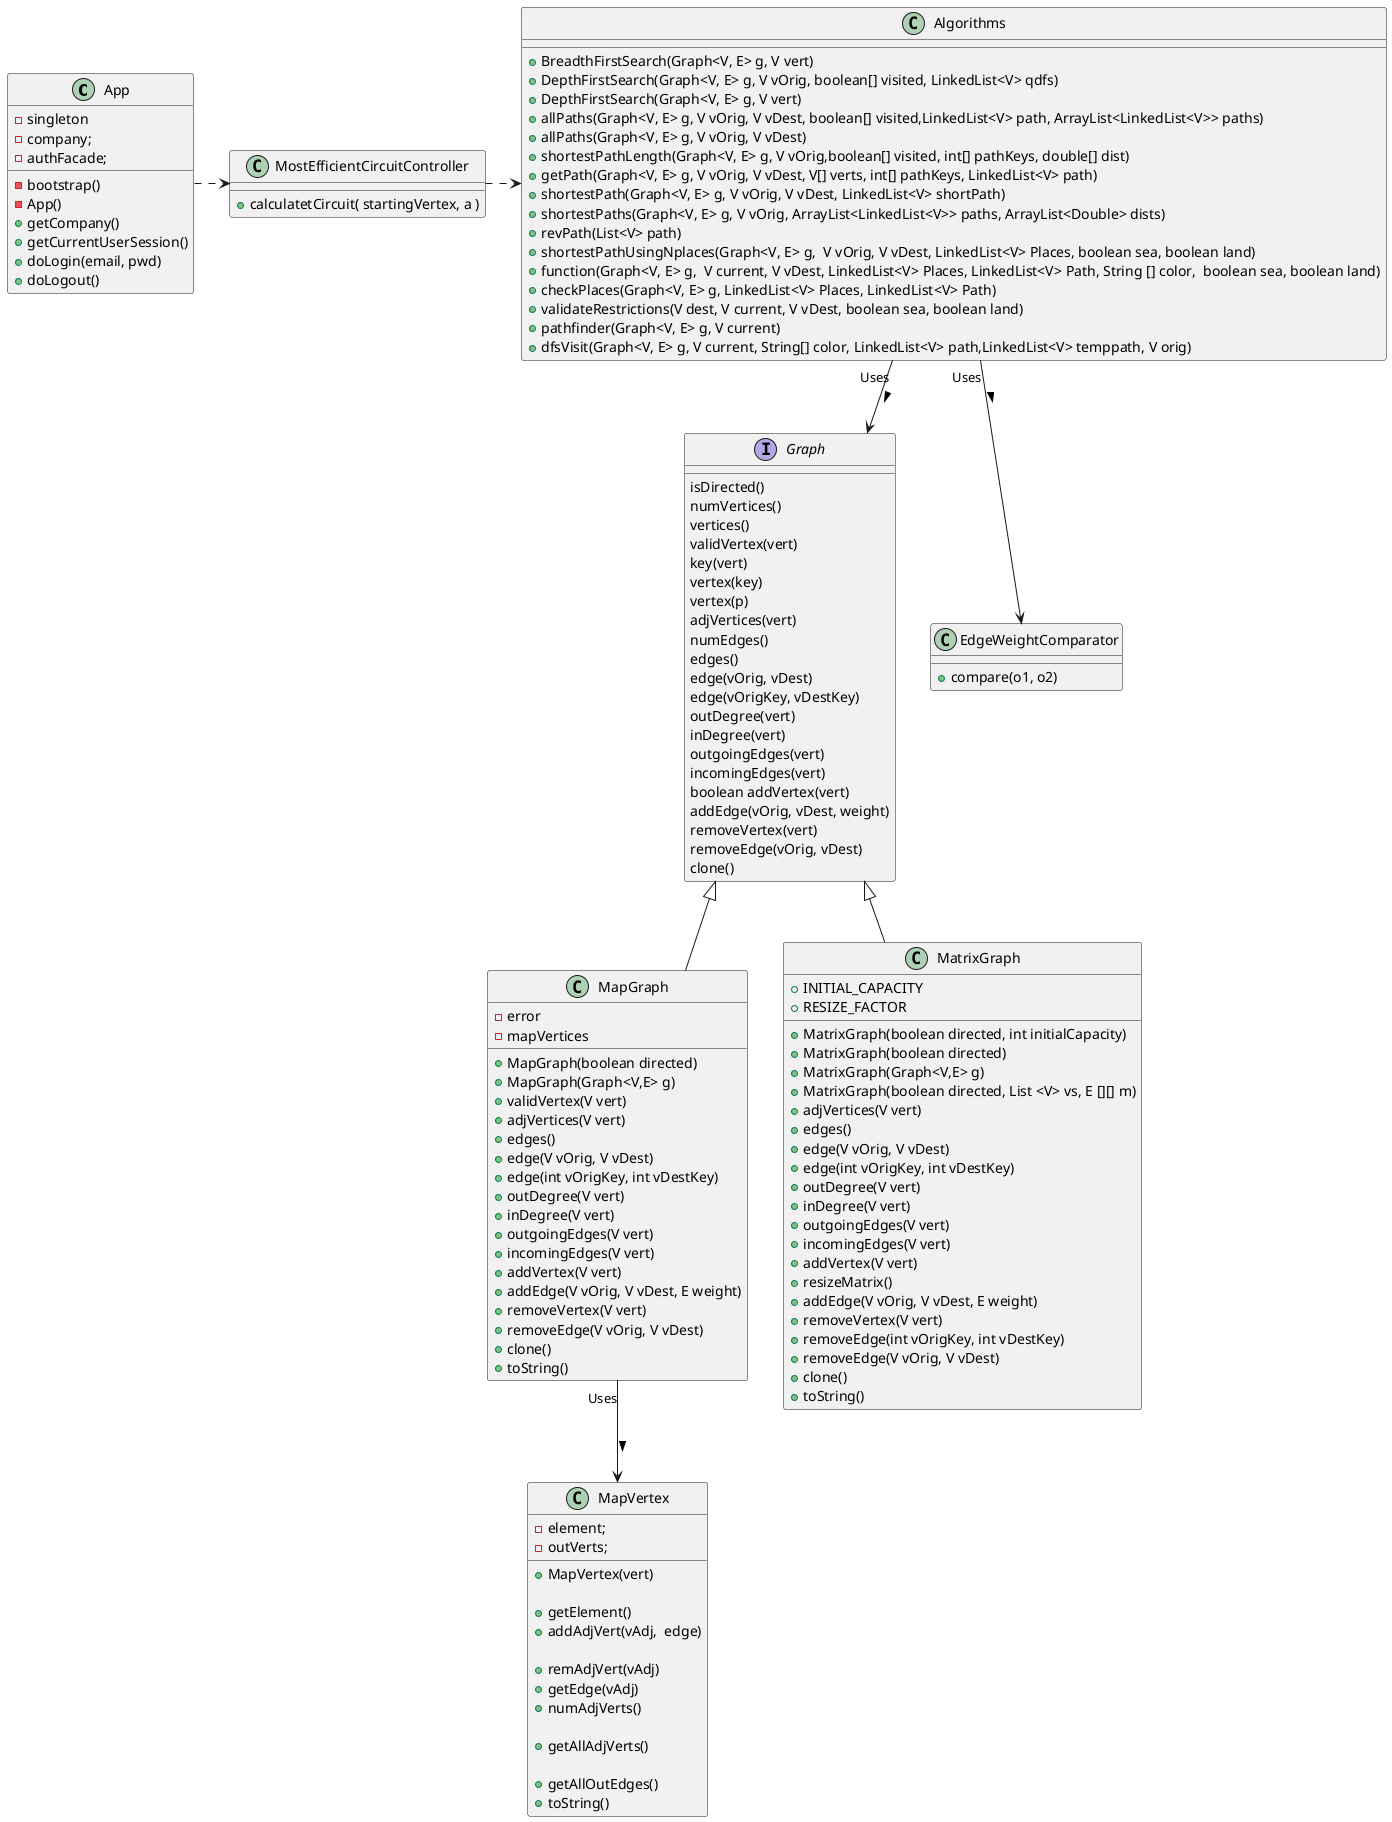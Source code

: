 @startuml
'https://plantuml.com/class-diagram



class App{
-bootstrap()
- singleton
- company;
- authFacade;
-App()
+  getCompany()
+  getCurrentUserSession()
 + doLogin(email, pwd)
 + doLogout()
}
Interface Graph{
    isDirected()
    numVertices()
    vertices()
    validVertex(vert)
    key(vert)
    vertex(key)
    vertex(p)
    adjVertices(vert)
    numEdges()
    edges()
    edge(vOrig, vDest)
    edge(vOrigKey, vDestKey)
    outDegree(vert)
    inDegree(vert)
    outgoingEdges(vert)
    incomingEdges(vert)
    boolean addVertex(vert)
    addEdge(vOrig, vDest, weight)
    removeVertex(vert)
    removeEdge(vOrig, vDest)
    clone()
 }

 class MapVertex{
    -element;
    -outVerts;

   +MapVertex(vert)

    +getElement()
    +addAdjVert(vAdj,  edge)

    +remAdjVert(vAdj)
    +getEdge(vAdj)
    +numAdjVerts()

    +getAllAdjVerts()

    +getAllOutEdges()
    +toString()

    }

   class MapGraph{
   -error
   -mapVertices
   +MapGraph(boolean directed)
   +MapGraph(Graph<V,E> g)
   +validVertex(V vert)
   +adjVertices(V vert)
   +edges()
   +edge(V vOrig, V vDest)
   +edge(int vOrigKey, int vDestKey)
   +outDegree(V vert)
   +inDegree(V vert)
   +outgoingEdges(V vert)
   +incomingEdges(V vert)
   +addVertex(V vert)
   + addEdge(V vOrig, V vDest, E weight)
   + removeVertex(V vert)
   + removeEdge(V vOrig, V vDest)
   + clone()
   + toString()

   }
class MatrixGraph{
+INITIAL_CAPACITY
+RESIZE_FACTOR
+MatrixGraph(boolean directed, int initialCapacity)
+MatrixGraph(boolean directed)
+MatrixGraph(Graph<V,E> g)
+MatrixGraph(boolean directed, List <V> vs, E [][] m)
+adjVertices(V vert)
+edges()
+edge(V vOrig, V vDest)
+edge(int vOrigKey, int vDestKey)
+outDegree(V vert)
+inDegree(V vert)
+outgoingEdges(V vert)
+incomingEdges(V vert)
+addVertex(V vert)
+resizeMatrix()
+addEdge(V vOrig, V vDest, E weight)
+removeVertex(V vert)
+removeEdge(int vOrigKey, int vDestKey)
+removeEdge(V vOrig, V vDest)
+clone()
+toString()

}
class Algorithms{
+BreadthFirstSearch(Graph<V, E> g, V vert)
+DepthFirstSearch(Graph<V, E> g, V vOrig, boolean[] visited, LinkedList<V> qdfs)
+DepthFirstSearch(Graph<V, E> g, V vert)
+allPaths(Graph<V, E> g, V vOrig, V vDest, boolean[] visited,LinkedList<V> path, ArrayList<LinkedList<V>> paths)
+allPaths(Graph<V, E> g, V vOrig, V vDest)
+shortestPathLength(Graph<V, E> g, V vOrig,boolean[] visited, int[] pathKeys, double[] dist)
+getPath(Graph<V, E> g, V vOrig, V vDest, V[] verts, int[] pathKeys, LinkedList<V> path)
+shortestPath(Graph<V, E> g, V vOrig, V vDest, LinkedList<V> shortPath)
+shortestPaths(Graph<V, E> g, V vOrig, ArrayList<LinkedList<V>> paths, ArrayList<Double> dists)
+revPath(List<V> path)
+shortestPathUsingNplaces(Graph<V, E> g,  V vOrig, V vDest, LinkedList<V> Places, boolean sea, boolean land)
+function(Graph<V, E> g,  V current, V vDest, LinkedList<V> Places, LinkedList<V> Path, String [] color,  boolean sea, boolean land)
+checkPlaces(Graph<V, E> g, LinkedList<V> Places, LinkedList<V> Path)
+validateRestrictions(V dest, V current, V vDest, boolean sea, boolean land)
+pathfinder(Graph<V, E> g, V current)
+dfsVisit(Graph<V, E> g, V current, String[] color, LinkedList<V> path,LinkedList<V> temppath, V orig)
}
class MostEfficientCircuitController{
    +calculatetCircuit( startingVertex, a )
}

class EdgeWeightComparator{
    +compare(o1, o2)
}
Graph <|-- MapGraph
Graph <|-- MatrixGraph
MostEfficientCircuitController .> Algorithms
Algorithms --> EdgeWeightComparator: "Uses" >
Algorithms --> Graph: "Uses" >
MapGraph --> MapVertex: "Uses" >
App  .>MostEfficientCircuitController
@enduml